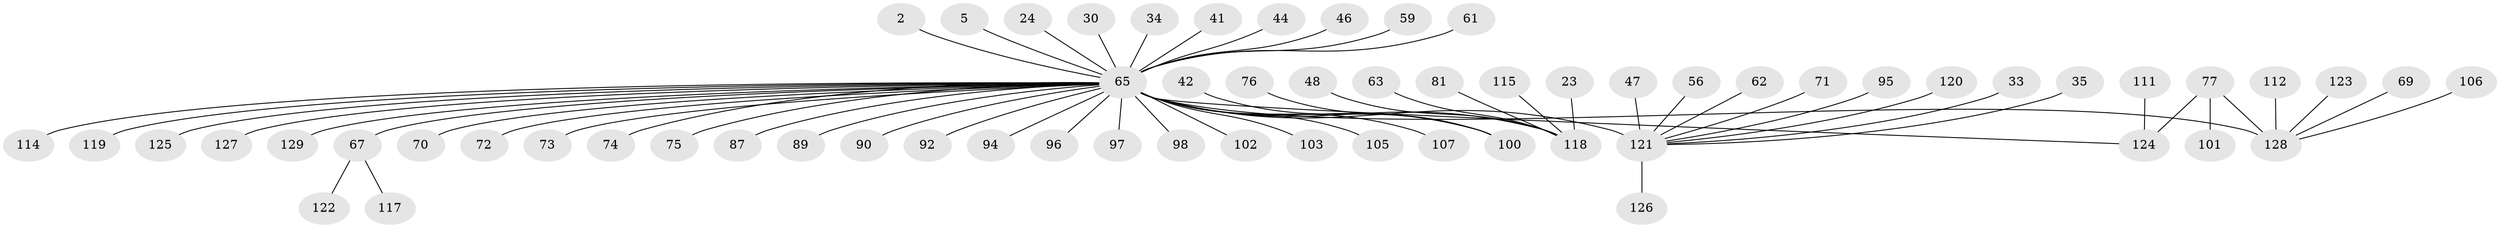 // original degree distribution, {13: 0.015503875968992248, 1: 0.5348837209302325, 2: 0.24806201550387597, 5: 0.05426356589147287, 17: 0.007751937984496124, 4: 0.031007751937984496, 14: 0.007751937984496124, 9: 0.007751937984496124, 7: 0.007751937984496124, 8: 0.007751937984496124, 3: 0.06976744186046512, 6: 0.007751937984496124}
// Generated by graph-tools (version 1.1) at 2025/47/03/09/25 04:47:02]
// undirected, 64 vertices, 64 edges
graph export_dot {
graph [start="1"]
  node [color=gray90,style=filled];
  2;
  5;
  23;
  24;
  30;
  33;
  34;
  35 [super="+22"];
  41;
  42;
  44;
  46;
  47;
  48;
  56;
  59 [super="+11"];
  61;
  62;
  63 [super="+15"];
  65 [super="+10+6+4+64"];
  67 [super="+20"];
  69;
  70;
  71;
  72 [super="+3"];
  73;
  74;
  75 [super="+36"];
  76;
  77 [super="+58"];
  81;
  87;
  89 [super="+66"];
  90;
  92;
  94;
  95;
  96;
  97;
  98;
  100 [super="+28+82"];
  101;
  102;
  103;
  105;
  106 [super="+53"];
  107 [super="+25+29+86"];
  111 [super="+43"];
  112 [super="+45+108"];
  114 [super="+99"];
  115;
  117 [super="+93"];
  118 [super="+57+17"];
  119 [super="+80"];
  120 [super="+68+91"];
  121 [super="+54+31+55+49"];
  122 [super="+26"];
  123;
  124 [super="+16+37+50+79+84+104+109"];
  125;
  126;
  127 [super="+116"];
  128 [super="+12"];
  129;
  2 -- 65;
  5 -- 65 [weight=2];
  23 -- 118;
  24 -- 65;
  30 -- 65 [weight=2];
  33 -- 121;
  34 -- 65;
  35 -- 121;
  41 -- 65;
  42 -- 100;
  44 -- 65;
  46 -- 65;
  47 -- 121;
  48 -- 118;
  56 -- 121;
  59 -- 65;
  61 -- 65;
  62 -- 121;
  63 -- 118;
  65 -- 129;
  65 -- 102;
  65 -- 103;
  65 -- 73 [weight=2];
  65 -- 92;
  65 -- 90;
  65 -- 97;
  65 -- 105 [weight=3];
  65 -- 124;
  65 -- 67 [weight=3];
  65 -- 70;
  65 -- 74;
  65 -- 87;
  65 -- 94;
  65 -- 96;
  65 -- 98;
  65 -- 125;
  65 -- 107;
  65 -- 121 [weight=7];
  65 -- 72;
  65 -- 100 [weight=2];
  65 -- 75;
  65 -- 118 [weight=4];
  65 -- 89;
  65 -- 119;
  65 -- 114;
  65 -- 127;
  65 -- 128 [weight=3];
  67 -- 122;
  67 -- 117;
  69 -- 128;
  71 -- 121;
  76 -- 100;
  77 -- 124 [weight=2];
  77 -- 101;
  77 -- 128;
  81 -- 118;
  95 -- 121;
  106 -- 128;
  111 -- 124;
  112 -- 128;
  115 -- 118;
  120 -- 121;
  121 -- 126;
  123 -- 128;
}
